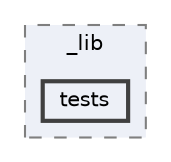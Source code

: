digraph "/home/jam/Research/IRES-2025/dev/src/llm-scripts/testing/hypothesis-testing/hyp-env/lib/python3.12/site-packages/scipy/_lib/tests"
{
 // LATEX_PDF_SIZE
  bgcolor="transparent";
  edge [fontname=Helvetica,fontsize=10,labelfontname=Helvetica,labelfontsize=10];
  node [fontname=Helvetica,fontsize=10,shape=box,height=0.2,width=0.4];
  compound=true
  subgraph clusterdir_57bc7192075f5e306eed1e0d553a9705 {
    graph [ bgcolor="#edf0f7", pencolor="grey50", label="_lib", fontname=Helvetica,fontsize=10 style="filled,dashed", URL="dir_57bc7192075f5e306eed1e0d553a9705.html",tooltip=""]
  dir_2ebdd31977b963c3417b99f6b8291ed7 [label="tests", fillcolor="#edf0f7", color="grey25", style="filled,bold", URL="dir_2ebdd31977b963c3417b99f6b8291ed7.html",tooltip=""];
  }
}
